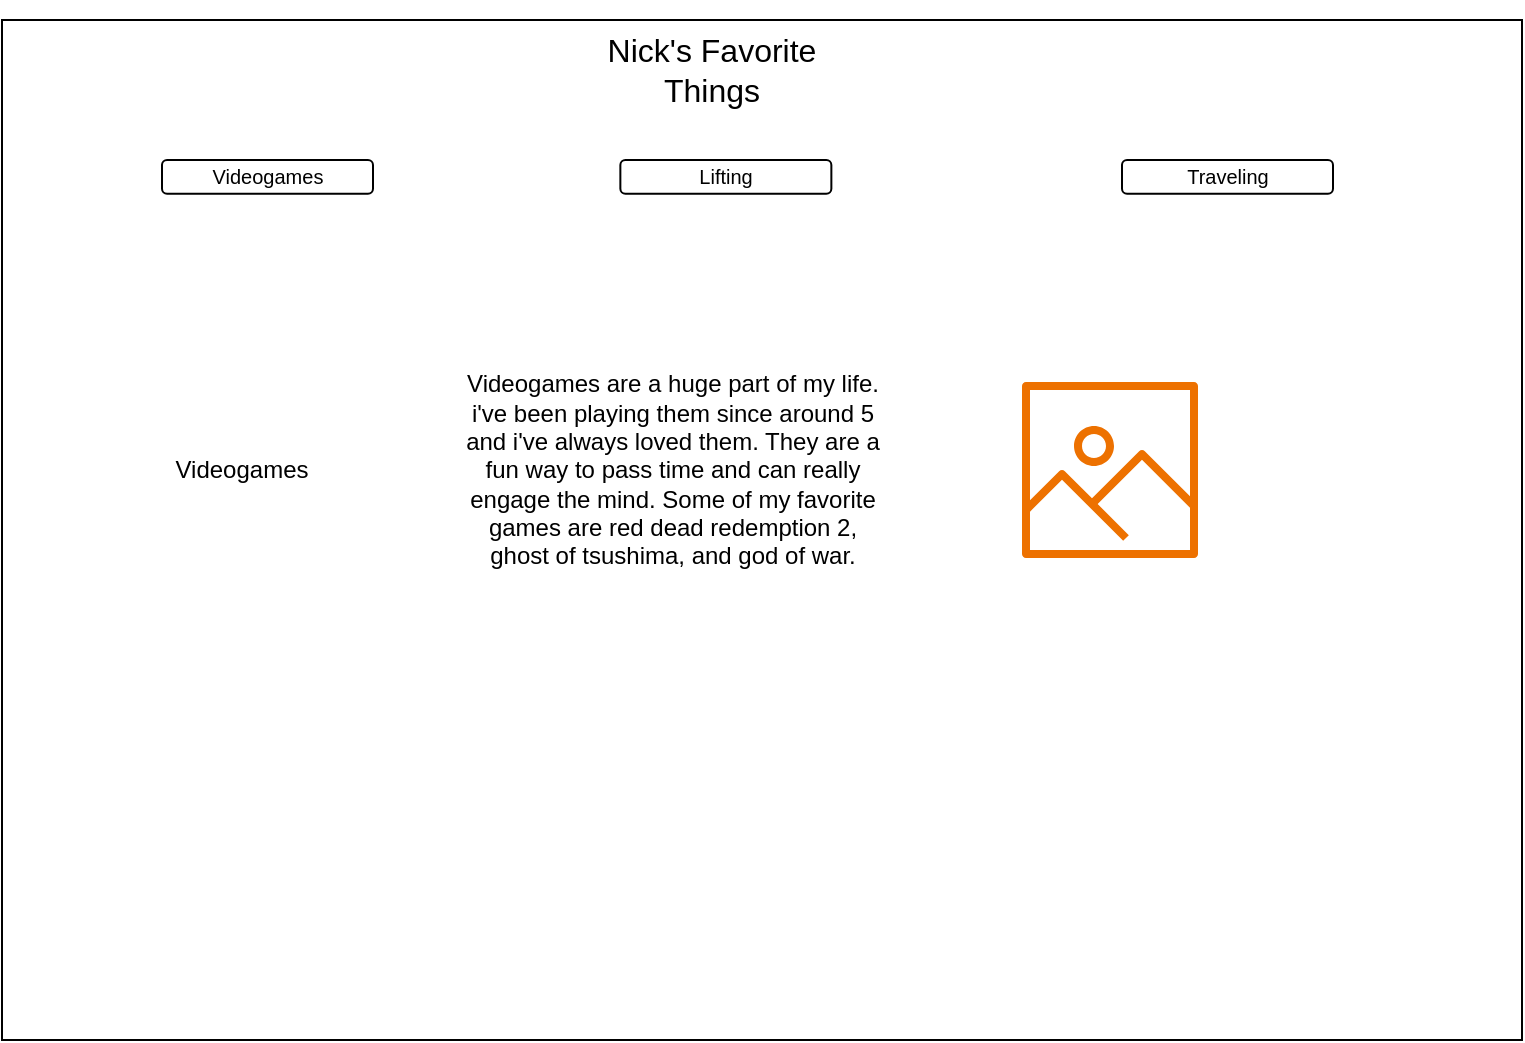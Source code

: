 <mxfile version="22.0.2" type="github">
  <diagram name="Page-1" id="jK6WpdPxw4sg-UUYmDOP">
    <mxGraphModel dx="880" dy="438" grid="1" gridSize="10" guides="1" tooltips="1" connect="1" arrows="1" fold="1" page="1" pageScale="1" pageWidth="850" pageHeight="1100" math="0" shadow="0">
      <root>
        <mxCell id="0" />
        <mxCell id="1" parent="0" />
        <mxCell id="4AqI_sH2aGOOZXwBIJKU-21" value="" style="rounded=0;whiteSpace=wrap;html=1;" vertex="1" parent="1">
          <mxGeometry x="40" y="60" width="760" height="510" as="geometry" />
        </mxCell>
        <mxCell id="4AqI_sH2aGOOZXwBIJKU-2" value="&lt;font style=&quot;font-size: 16px;&quot;&gt;Nick&#39;s Favorite Things&lt;/font&gt;" style="text;html=1;strokeColor=none;fillColor=none;align=center;verticalAlign=middle;whiteSpace=wrap;rounded=0;labelBackgroundColor=none;" vertex="1" parent="1">
          <mxGeometry x="330" y="50" width="130" height="70" as="geometry" />
        </mxCell>
        <mxCell id="4AqI_sH2aGOOZXwBIJKU-5" value="Traveling" style="rounded=1;html=1;shadow=0;dashed=0;whiteSpace=wrap;fontSize=10;align=center;labelBackgroundColor=none;" vertex="1" parent="1">
          <mxGeometry x="600" y="130" width="105.5" height="16.88" as="geometry" />
        </mxCell>
        <mxCell id="4AqI_sH2aGOOZXwBIJKU-13" value="Videogames" style="rounded=1;html=1;shadow=0;dashed=0;whiteSpace=wrap;fontSize=10;align=center;labelBackgroundColor=none;" vertex="1" parent="1">
          <mxGeometry x="120" y="130" width="105.5" height="16.88" as="geometry" />
        </mxCell>
        <mxCell id="4AqI_sH2aGOOZXwBIJKU-15" value="Lifting" style="rounded=1;html=1;shadow=0;dashed=0;whiteSpace=wrap;fontSize=10;align=center;labelBackgroundColor=none;" vertex="1" parent="1">
          <mxGeometry x="349.18" y="130" width="105.5" height="16.88" as="geometry" />
        </mxCell>
        <mxCell id="4AqI_sH2aGOOZXwBIJKU-26" value="Videogames" style="text;html=1;strokeColor=none;fillColor=none;align=center;verticalAlign=middle;whiteSpace=wrap;rounded=0;" vertex="1" parent="1">
          <mxGeometry x="130" y="270" width="60" height="30" as="geometry" />
        </mxCell>
        <mxCell id="4AqI_sH2aGOOZXwBIJKU-27" value="Videogames are a huge part of my life. i&#39;ve been playing them since around 5 and i&#39;ve always loved them. They are a fun way to pass time and can really engage the mind. Some of my favorite games are red dead redemption 2, ghost of tsushima, and god of war." style="text;html=1;strokeColor=none;fillColor=none;align=center;verticalAlign=middle;whiteSpace=wrap;rounded=0;" vertex="1" parent="1">
          <mxGeometry x="270" y="235" width="210.82" height="100" as="geometry" />
        </mxCell>
        <mxCell id="4AqI_sH2aGOOZXwBIJKU-28" value="" style="sketch=0;outlineConnect=0;fontColor=#232F3E;gradientColor=none;fillColor=#ED7100;strokeColor=none;dashed=0;verticalLabelPosition=bottom;verticalAlign=top;align=center;html=1;fontSize=12;fontStyle=0;aspect=fixed;pointerEvents=1;shape=mxgraph.aws4.container_registry_image;" vertex="1" parent="1">
          <mxGeometry x="550" y="241" width="88" height="88" as="geometry" />
        </mxCell>
      </root>
    </mxGraphModel>
  </diagram>
</mxfile>
